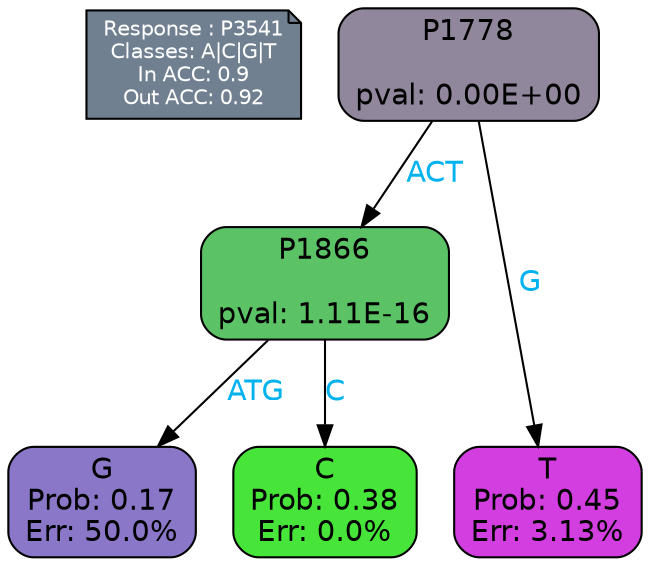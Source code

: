 digraph Tree {
node [shape=box, style="filled, rounded", color="black", fontname=helvetica] ;
graph [ranksep=equally, splines=polylines, bgcolor=transparent, dpi=600] ;
edge [fontname=helvetica] ;
LEGEND [label="Response : P3541
Classes: A|C|G|T
In ACC: 0.9
Out ACC: 0.92
",shape=note,align=left,style=filled,fillcolor="slategray",fontcolor="white",fontsize=10];1 [label="P1778

pval: 0.00E+00", fillcolor="#91879c"] ;
2 [label="P1866

pval: 1.11E-16", fillcolor="#5bc365"] ;
3 [label="G
Prob: 0.17
Err: 50.0%", fillcolor="#8a77c8"] ;
4 [label="C
Prob: 0.38
Err: 0.0%", fillcolor="#47e539"] ;
5 [label="T
Prob: 0.45
Err: 3.13%", fillcolor="#d23edf"] ;
1 -> 2 [label="ACT",fontcolor=deepskyblue2] ;
1 -> 5 [label="G",fontcolor=deepskyblue2] ;
2 -> 3 [label="ATG",fontcolor=deepskyblue2] ;
2 -> 4 [label="C",fontcolor=deepskyblue2] ;
{rank = same; 3;4;5;}{rank = same; LEGEND;1;}}
